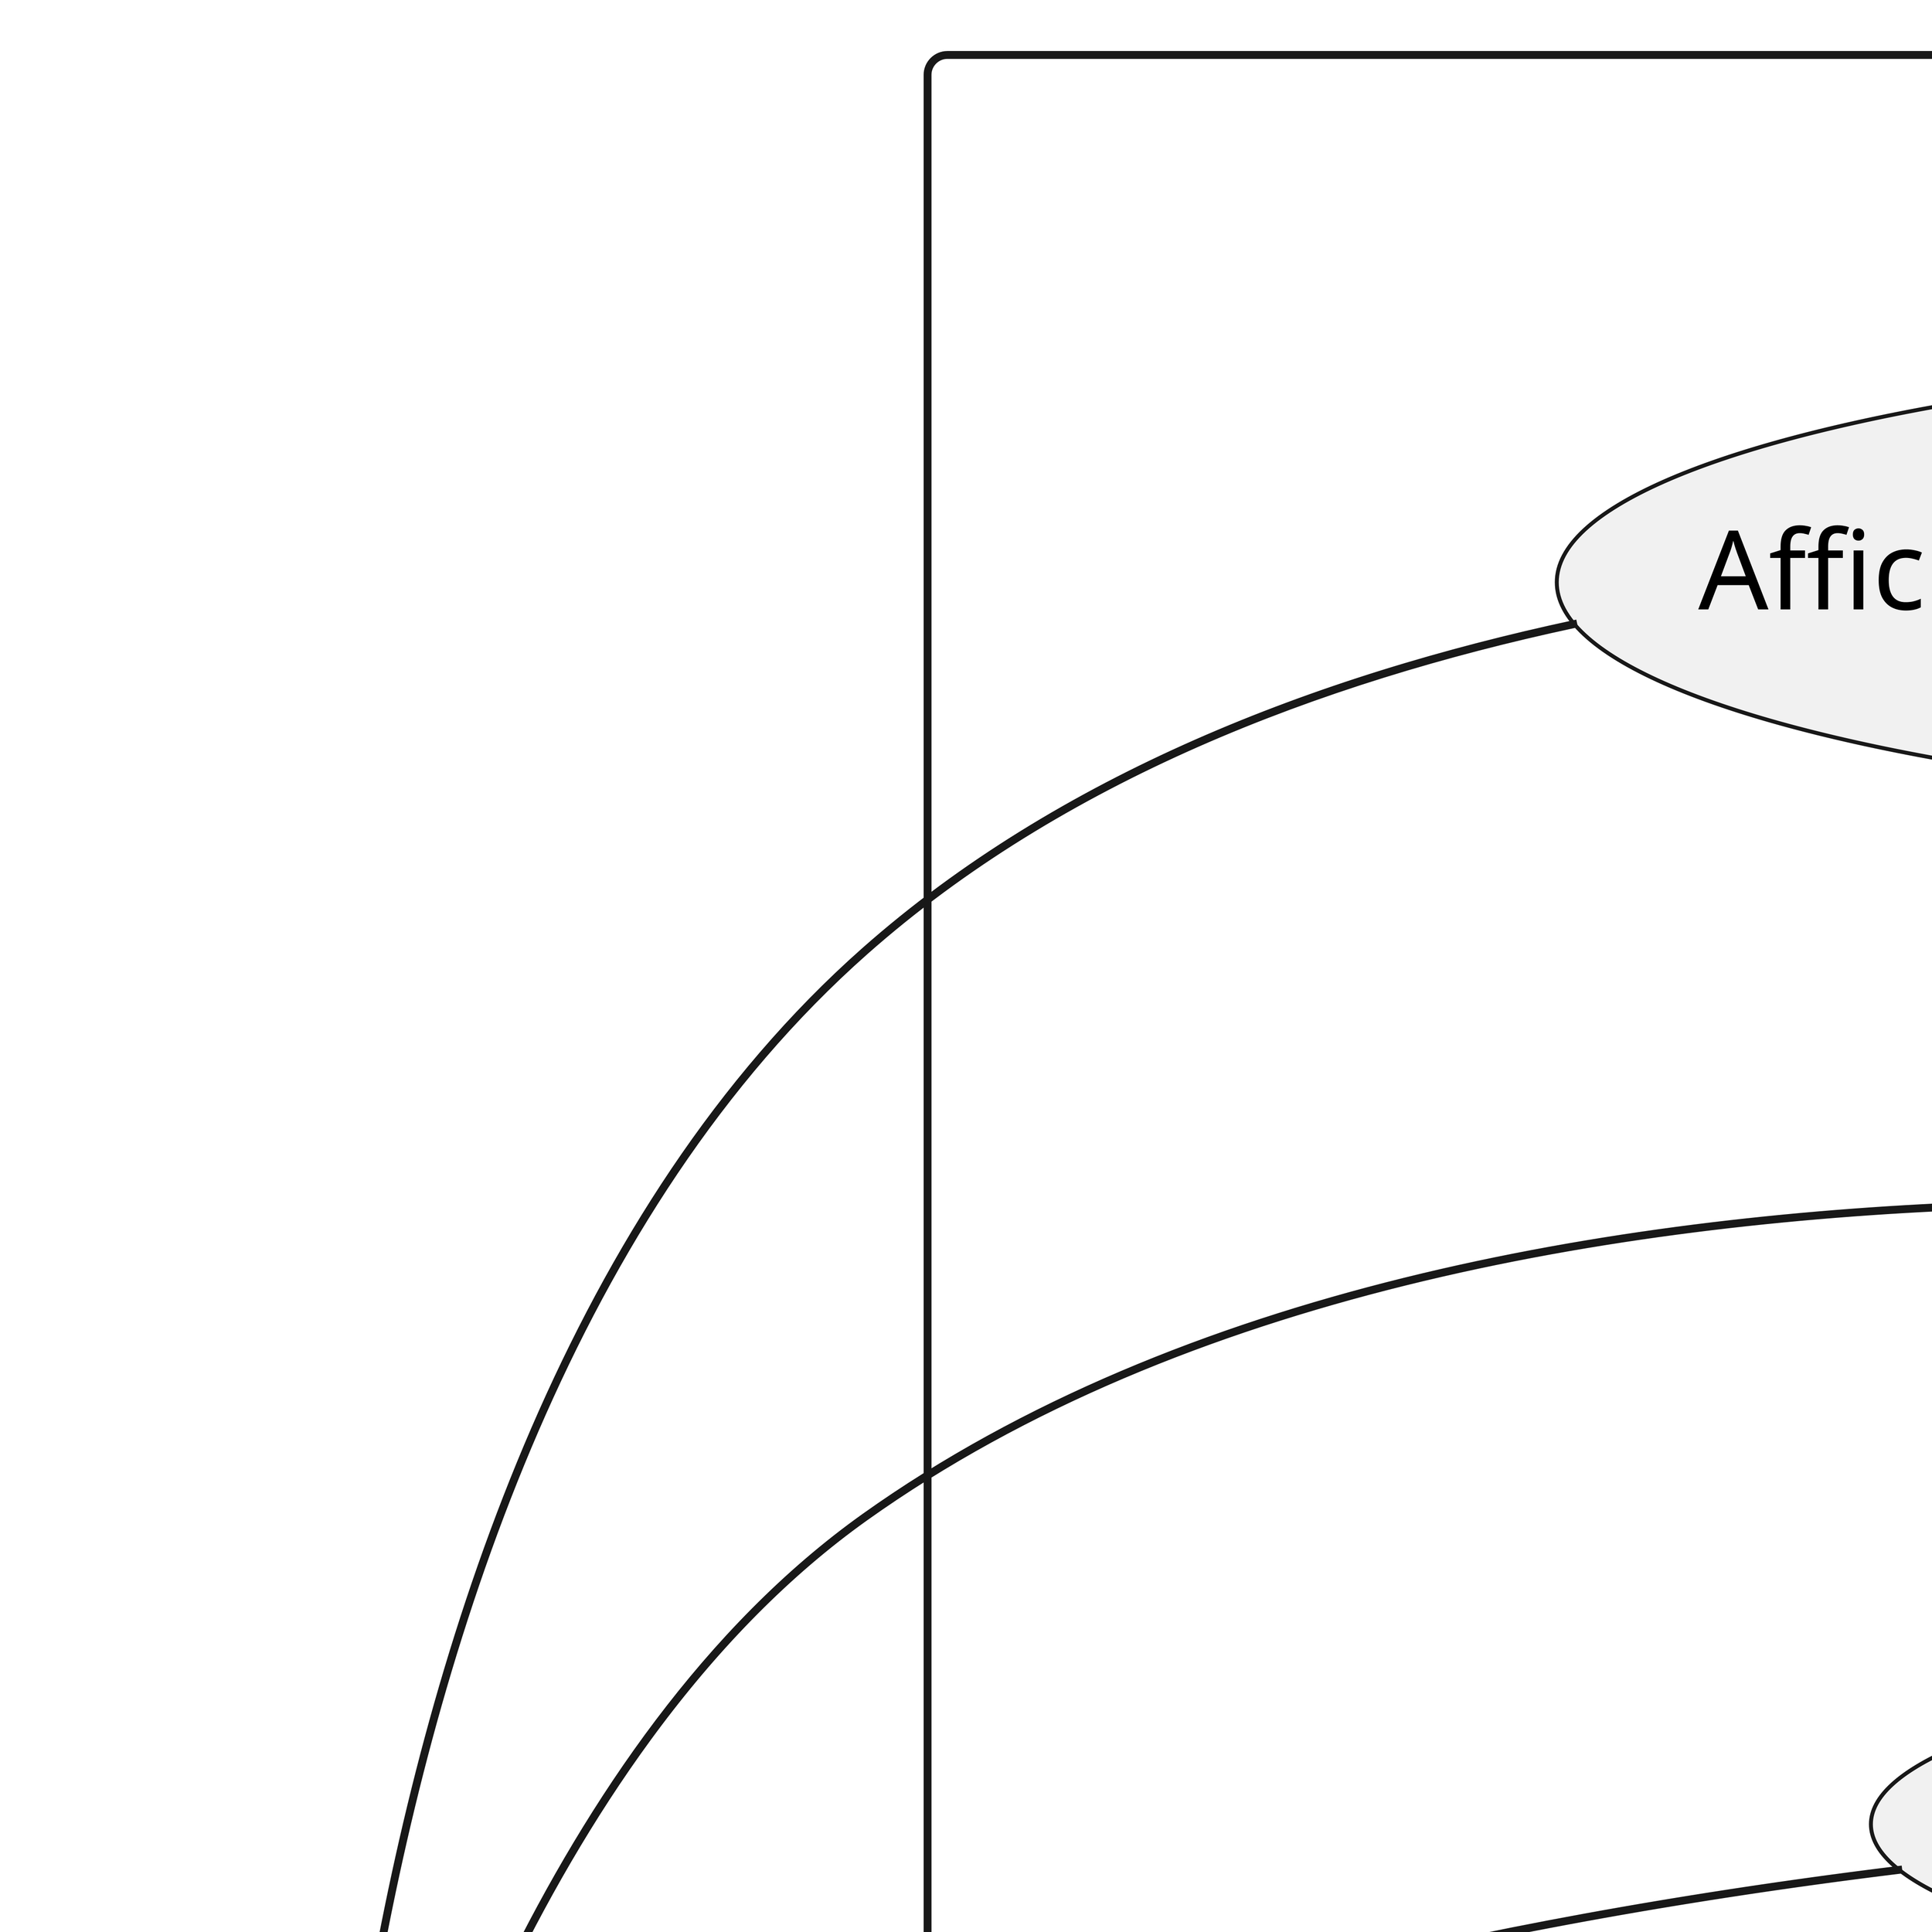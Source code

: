 @startuml

left to right direction
skinparam dpi 800
scale 2
actor Utilisateur

rectangle "Application Todoc" {
    Utilisateur -- (Afficher la liste de toutes les tâches)
    Utilisateur -- (Créer une tâche)
    Utilisateur -- (Supprimer une tâche)
    Utilisateur -- (Trier les tâches par nom de projet [A -> Z])
    Utilisateur -- (Trier les tâches par nom de projet [Z -> A])
    Utilisateur -- (Trier les tâches par date de création [ordre croissant])
    Utilisateur -- (Trier les tâches par date de création [ordre décroissant])
}

@enduml